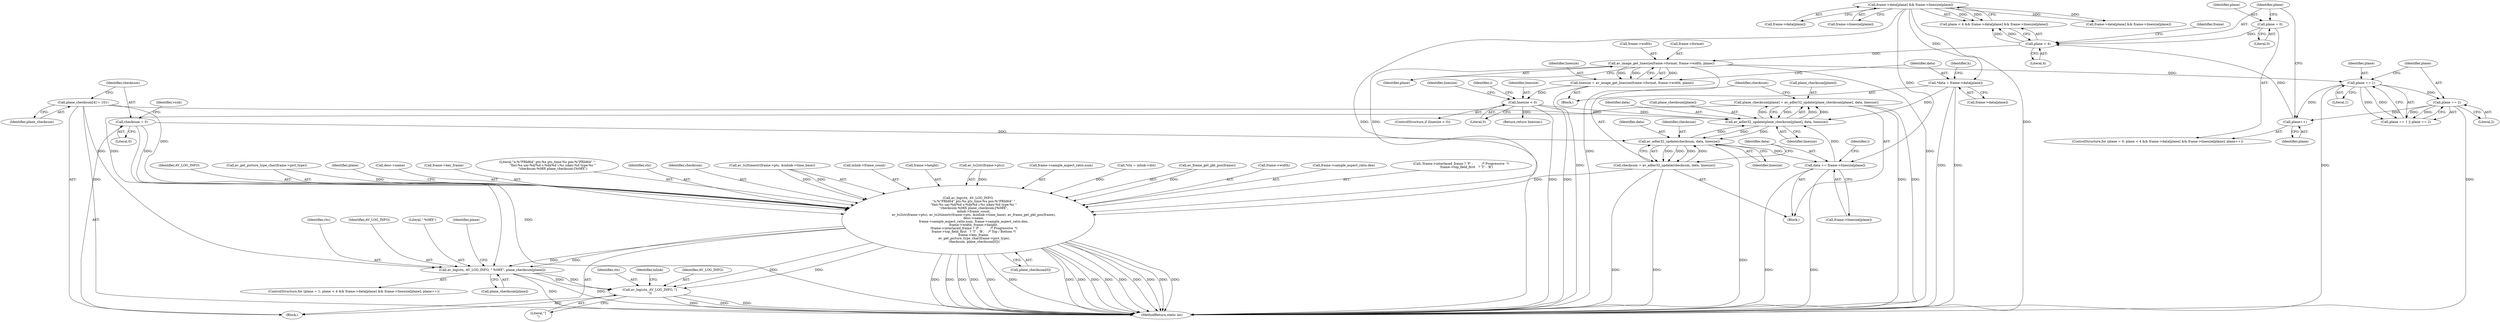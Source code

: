 digraph "0_FFmpeg_e43a0a232dbf6d3c161823c2e07c52e76227a1bc_9@API" {
"1000210" [label="(Call,plane_checksum[plane] = av_adler32_update(plane_checksum[plane], data, linesize))"];
"1000214" [label="(Call,av_adler32_update(plane_checksum[plane], data, linesize))"];
"1000120" [label="(Call,plane_checksum[4] = {0})"];
"1000210" [label="(Call,plane_checksum[plane] = av_adler32_update(plane_checksum[plane], data, linesize))"];
"1000226" [label="(Call,data += frame->linesize[plane])"];
"1000142" [label="(Call,frame->data[plane] && frame->linesize[plane])"];
"1000222" [label="(Call,av_adler32_update(checksum, data, linesize))"];
"1000220" [label="(Call,checksum = av_adler32_update(checksum, data, linesize))"];
"1000123" [label="(Call,checksum = 0)"];
"1000168" [label="(Call,*data = frame->data[plane])"];
"1000195" [label="(Call,linesize < 0)"];
"1000157" [label="(Call,linesize = av_image_get_linesize(frame->format, frame->width, plane))"];
"1000159" [label="(Call,av_image_get_linesize(frame->format, frame->width, plane))"];
"1000139" [label="(Call,plane < 4)"];
"1000153" [label="(Call,plane++)"];
"1000183" [label="(Call,plane == 2)"];
"1000180" [label="(Call,plane == 1)"];
"1000135" [label="(Call,plane = 0)"];
"1000317" [label="(Call,av_log(ctx, AV_LOG_INFO, \" %08X\", plane_checksum[plane]))"];
"1000324" [label="(Call,av_log(ctx, AV_LOG_INFO, \"]\n\"))"];
"1000233" [label="(Call,av_log(ctx, AV_LOG_INFO,\n           \"n:%\"PRId64\" pts:%s pts_time:%s pos:%\"PRId64\" \"\n           \"fmt:%s sar:%d/%d s:%dx%d i:%c iskey:%d type:%c \"\n           \"checksum:%08X plane_checksum:[%08X\",\n           inlink->frame_count,\n           av_ts2str(frame->pts), av_ts2timestr(frame->pts, &inlink->time_base), av_frame_get_pkt_pos(frame),\n           desc->name,\n           frame->sample_aspect_ratio.num, frame->sample_aspect_ratio.den,\n           frame->width, frame->height,\n           !frame->interlaced_frame ? 'P' :         /* Progressive  */\n           frame->top_field_first   ? 'T' : 'B',    /* Top / Bottom */\n           frame->key_frame,\n            av_get_picture_type_char(frame->pict_type),\n            checksum, plane_checksum[0]))"];
"1000326" [label="(Identifier,AV_LOG_INFO)"];
"1000199" [label="(Identifier,linesize)"];
"1000235" [label="(Identifier,AV_LOG_INFO)"];
"1000197" [label="(Literal,0)"];
"1000288" [label="(Call,av_get_picture_type_char(frame->pict_type))"];
"1000298" [label="(Identifier,plane)"];
"1000120" [label="(Call,plane_checksum[4] = {0})"];
"1000180" [label="(Call,plane == 1)"];
"1000293" [label="(Call,plane_checksum[0])"];
"1000304" [label="(Call,frame->data[plane] && frame->linesize[plane])"];
"1000254" [label="(Call,desc->name)"];
"1000137" [label="(Literal,0)"];
"1000158" [label="(Identifier,linesize)"];
"1000218" [label="(Identifier,data)"];
"1000134" [label="(ControlStructure,for (plane = 0; plane < 4 && frame->data[plane] && frame->linesize[plane]; plane++))"];
"1000139" [label="(Call,plane < 4)"];
"1000154" [label="(Identifier,plane)"];
"1000153" [label="(Call,plane++)"];
"1000285" [label="(Call,frame->key_frame)"];
"1000226" [label="(Call,data += frame->linesize[plane])"];
"1000125" [label="(Literal,0)"];
"1000182" [label="(Literal,1)"];
"1000179" [label="(Call,plane == 1 || plane == 2)"];
"1000136" [label="(Identifier,plane)"];
"1000236" [label="(Literal,\"n:%\"PRId64\" pts:%s pts_time:%s pos:%\"PRId64\" \"\n           \"fmt:%s sar:%d/%d s:%dx%d i:%c iskey:%d type:%c \"\n           \"checksum:%08X plane_checksum:[%08X\")"];
"1000319" [label="(Identifier,AV_LOG_INFO)"];
"1000227" [label="(Identifier,data)"];
"1000159" [label="(Call,av_image_get_linesize(frame->format, frame->width, plane))"];
"1000224" [label="(Identifier,data)"];
"1000222" [label="(Call,av_adler32_update(checksum, data, linesize))"];
"1000234" [label="(Identifier,ctx)"];
"1000209" [label="(Block,)"];
"1000169" [label="(Identifier,data)"];
"1000143" [label="(Call,frame->data[plane])"];
"1000160" [label="(Call,frame->format)"];
"1000105" [label="(Block,)"];
"1000140" [label="(Identifier,plane)"];
"1000292" [label="(Identifier,checksum)"];
"1000324" [label="(Call,av_log(ctx, AV_LOG_INFO, \"]\n\"))"];
"1000130" [label="(Identifier,vsub)"];
"1000184" [label="(Identifier,plane)"];
"1000142" [label="(Call,frame->data[plane] && frame->linesize[plane])"];
"1000244" [label="(Call,av_ts2timestr(frame->pts, &inlink->time_base))"];
"1000221" [label="(Identifier,checksum)"];
"1000237" [label="(Call,inlink->frame_count)"];
"1000166" [label="(Identifier,plane)"];
"1000325" [label="(Identifier,ctx)"];
"1000270" [label="(Call,frame->height)"];
"1000240" [label="(Call,av_ts2str(frame->pts))"];
"1000141" [label="(Literal,4)"];
"1000208" [label="(Identifier,i)"];
"1000320" [label="(Literal,\" %08X\")"];
"1000257" [label="(Call,frame->sample_aspect_ratio.num)"];
"1000211" [label="(Call,plane_checksum[plane])"];
"1000198" [label="(Return,return linesize;)"];
"1000183" [label="(Call,plane == 2)"];
"1000195" [label="(Call,linesize < 0)"];
"1000210" [label="(Call,plane_checksum[plane] = av_adler32_update(plane_checksum[plane], data, linesize))"];
"1000317" [label="(Call,av_log(ctx, AV_LOG_INFO, \" %08X\", plane_checksum[plane]))"];
"1000107" [label="(Call,*ctx = inlink->dst)"];
"1000214" [label="(Call,av_adler32_update(plane_checksum[plane], data, linesize))"];
"1000185" [label="(Literal,2)"];
"1000177" [label="(Identifier,h)"];
"1000233" [label="(Call,av_log(ctx, AV_LOG_INFO,\n           \"n:%\"PRId64\" pts:%s pts_time:%s pos:%\"PRId64\" \"\n           \"fmt:%s sar:%d/%d s:%dx%d i:%c iskey:%d type:%c \"\n           \"checksum:%08X plane_checksum:[%08X\",\n           inlink->frame_count,\n           av_ts2str(frame->pts), av_ts2timestr(frame->pts, &inlink->time_base), av_frame_get_pkt_pos(frame),\n           desc->name,\n           frame->sample_aspect_ratio.num, frame->sample_aspect_ratio.den,\n           frame->width, frame->height,\n           !frame->interlaced_frame ? 'P' :         /* Progressive  */\n           frame->top_field_first   ? 'T' : 'B',    /* Top / Bottom */\n           frame->key_frame,\n            av_get_picture_type_char(frame->pict_type),\n            checksum, plane_checksum[0]))"];
"1000252" [label="(Call,av_frame_get_pkt_pos(frame))"];
"1000296" [label="(ControlStructure,for (plane = 1; plane < 4 && frame->data[plane] && frame->linesize[plane]; plane++))"];
"1000316" [label="(Identifier,plane)"];
"1000155" [label="(Block,)"];
"1000202" [label="(Identifier,i)"];
"1000338" [label="(MethodReturn,static int)"];
"1000327" [label="(Literal,\"]\n\")"];
"1000138" [label="(Call,plane < 4 && frame->data[plane] && frame->linesize[plane])"];
"1000220" [label="(Call,checksum = av_adler32_update(checksum, data, linesize))"];
"1000219" [label="(Identifier,linesize)"];
"1000170" [label="(Call,frame->data[plane])"];
"1000145" [label="(Identifier,frame)"];
"1000267" [label="(Call,frame->width)"];
"1000163" [label="(Call,frame->width)"];
"1000223" [label="(Identifier,checksum)"];
"1000157" [label="(Call,linesize = av_image_get_linesize(frame->format, frame->width, plane))"];
"1000333" [label="(Identifier,inlink)"];
"1000194" [label="(ControlStructure,if (linesize < 0))"];
"1000196" [label="(Identifier,linesize)"];
"1000225" [label="(Identifier,linesize)"];
"1000124" [label="(Identifier,checksum)"];
"1000135" [label="(Call,plane = 0)"];
"1000123" [label="(Call,checksum = 0)"];
"1000168" [label="(Call,*data = frame->data[plane])"];
"1000262" [label="(Call,frame->sample_aspect_ratio.den)"];
"1000318" [label="(Identifier,ctx)"];
"1000228" [label="(Call,frame->linesize[plane])"];
"1000273" [label="(Call,!frame->interlaced_frame ? 'P' :         /* Progressive  */\n           frame->top_field_first   ? 'T' : 'B')"];
"1000181" [label="(Identifier,plane)"];
"1000321" [label="(Call,plane_checksum[plane])"];
"1000148" [label="(Call,frame->linesize[plane])"];
"1000215" [label="(Call,plane_checksum[plane])"];
"1000121" [label="(Identifier,plane_checksum)"];
"1000210" -> "1000209"  [label="AST: "];
"1000210" -> "1000214"  [label="CFG: "];
"1000211" -> "1000210"  [label="AST: "];
"1000214" -> "1000210"  [label="AST: "];
"1000221" -> "1000210"  [label="CFG: "];
"1000210" -> "1000338"  [label="DDG: "];
"1000210" -> "1000338"  [label="DDG: "];
"1000214" -> "1000210"  [label="DDG: "];
"1000214" -> "1000210"  [label="DDG: "];
"1000214" -> "1000210"  [label="DDG: "];
"1000210" -> "1000214"  [label="DDG: "];
"1000210" -> "1000317"  [label="DDG: "];
"1000214" -> "1000219"  [label="CFG: "];
"1000215" -> "1000214"  [label="AST: "];
"1000218" -> "1000214"  [label="AST: "];
"1000219" -> "1000214"  [label="AST: "];
"1000120" -> "1000214"  [label="DDG: "];
"1000226" -> "1000214"  [label="DDG: "];
"1000168" -> "1000214"  [label="DDG: "];
"1000222" -> "1000214"  [label="DDG: "];
"1000195" -> "1000214"  [label="DDG: "];
"1000214" -> "1000222"  [label="DDG: "];
"1000214" -> "1000222"  [label="DDG: "];
"1000120" -> "1000105"  [label="AST: "];
"1000120" -> "1000121"  [label="CFG: "];
"1000121" -> "1000120"  [label="AST: "];
"1000124" -> "1000120"  [label="CFG: "];
"1000120" -> "1000338"  [label="DDG: "];
"1000120" -> "1000233"  [label="DDG: "];
"1000120" -> "1000317"  [label="DDG: "];
"1000226" -> "1000209"  [label="AST: "];
"1000226" -> "1000228"  [label="CFG: "];
"1000227" -> "1000226"  [label="AST: "];
"1000228" -> "1000226"  [label="AST: "];
"1000208" -> "1000226"  [label="CFG: "];
"1000226" -> "1000338"  [label="DDG: "];
"1000226" -> "1000338"  [label="DDG: "];
"1000142" -> "1000226"  [label="DDG: "];
"1000222" -> "1000226"  [label="DDG: "];
"1000142" -> "1000138"  [label="AST: "];
"1000142" -> "1000143"  [label="CFG: "];
"1000142" -> "1000148"  [label="CFG: "];
"1000143" -> "1000142"  [label="AST: "];
"1000148" -> "1000142"  [label="AST: "];
"1000138" -> "1000142"  [label="CFG: "];
"1000142" -> "1000338"  [label="DDG: "];
"1000142" -> "1000338"  [label="DDG: "];
"1000142" -> "1000138"  [label="DDG: "];
"1000142" -> "1000138"  [label="DDG: "];
"1000142" -> "1000168"  [label="DDG: "];
"1000142" -> "1000304"  [label="DDG: "];
"1000142" -> "1000304"  [label="DDG: "];
"1000222" -> "1000220"  [label="AST: "];
"1000222" -> "1000225"  [label="CFG: "];
"1000223" -> "1000222"  [label="AST: "];
"1000224" -> "1000222"  [label="AST: "];
"1000225" -> "1000222"  [label="AST: "];
"1000220" -> "1000222"  [label="CFG: "];
"1000222" -> "1000338"  [label="DDG: "];
"1000222" -> "1000220"  [label="DDG: "];
"1000222" -> "1000220"  [label="DDG: "];
"1000222" -> "1000220"  [label="DDG: "];
"1000220" -> "1000222"  [label="DDG: "];
"1000123" -> "1000222"  [label="DDG: "];
"1000220" -> "1000209"  [label="AST: "];
"1000221" -> "1000220"  [label="AST: "];
"1000227" -> "1000220"  [label="CFG: "];
"1000220" -> "1000338"  [label="DDG: "];
"1000220" -> "1000338"  [label="DDG: "];
"1000220" -> "1000233"  [label="DDG: "];
"1000123" -> "1000105"  [label="AST: "];
"1000123" -> "1000125"  [label="CFG: "];
"1000124" -> "1000123"  [label="AST: "];
"1000125" -> "1000123"  [label="AST: "];
"1000130" -> "1000123"  [label="CFG: "];
"1000123" -> "1000338"  [label="DDG: "];
"1000123" -> "1000233"  [label="DDG: "];
"1000168" -> "1000155"  [label="AST: "];
"1000168" -> "1000170"  [label="CFG: "];
"1000169" -> "1000168"  [label="AST: "];
"1000170" -> "1000168"  [label="AST: "];
"1000177" -> "1000168"  [label="CFG: "];
"1000168" -> "1000338"  [label="DDG: "];
"1000168" -> "1000338"  [label="DDG: "];
"1000195" -> "1000194"  [label="AST: "];
"1000195" -> "1000197"  [label="CFG: "];
"1000196" -> "1000195"  [label="AST: "];
"1000197" -> "1000195"  [label="AST: "];
"1000199" -> "1000195"  [label="CFG: "];
"1000202" -> "1000195"  [label="CFG: "];
"1000195" -> "1000338"  [label="DDG: "];
"1000195" -> "1000338"  [label="DDG: "];
"1000157" -> "1000195"  [label="DDG: "];
"1000195" -> "1000198"  [label="DDG: "];
"1000157" -> "1000155"  [label="AST: "];
"1000157" -> "1000159"  [label="CFG: "];
"1000158" -> "1000157"  [label="AST: "];
"1000159" -> "1000157"  [label="AST: "];
"1000169" -> "1000157"  [label="CFG: "];
"1000157" -> "1000338"  [label="DDG: "];
"1000159" -> "1000157"  [label="DDG: "];
"1000159" -> "1000157"  [label="DDG: "];
"1000159" -> "1000157"  [label="DDG: "];
"1000159" -> "1000166"  [label="CFG: "];
"1000160" -> "1000159"  [label="AST: "];
"1000163" -> "1000159"  [label="AST: "];
"1000166" -> "1000159"  [label="AST: "];
"1000159" -> "1000338"  [label="DDG: "];
"1000159" -> "1000338"  [label="DDG: "];
"1000139" -> "1000159"  [label="DDG: "];
"1000159" -> "1000180"  [label="DDG: "];
"1000159" -> "1000233"  [label="DDG: "];
"1000139" -> "1000138"  [label="AST: "];
"1000139" -> "1000141"  [label="CFG: "];
"1000140" -> "1000139"  [label="AST: "];
"1000141" -> "1000139"  [label="AST: "];
"1000145" -> "1000139"  [label="CFG: "];
"1000138" -> "1000139"  [label="CFG: "];
"1000139" -> "1000138"  [label="DDG: "];
"1000139" -> "1000138"  [label="DDG: "];
"1000153" -> "1000139"  [label="DDG: "];
"1000135" -> "1000139"  [label="DDG: "];
"1000153" -> "1000134"  [label="AST: "];
"1000153" -> "1000154"  [label="CFG: "];
"1000154" -> "1000153"  [label="AST: "];
"1000140" -> "1000153"  [label="CFG: "];
"1000183" -> "1000153"  [label="DDG: "];
"1000180" -> "1000153"  [label="DDG: "];
"1000183" -> "1000179"  [label="AST: "];
"1000183" -> "1000185"  [label="CFG: "];
"1000184" -> "1000183"  [label="AST: "];
"1000185" -> "1000183"  [label="AST: "];
"1000179" -> "1000183"  [label="CFG: "];
"1000183" -> "1000338"  [label="DDG: "];
"1000183" -> "1000179"  [label="DDG: "];
"1000183" -> "1000179"  [label="DDG: "];
"1000180" -> "1000183"  [label="DDG: "];
"1000180" -> "1000179"  [label="AST: "];
"1000180" -> "1000182"  [label="CFG: "];
"1000181" -> "1000180"  [label="AST: "];
"1000182" -> "1000180"  [label="AST: "];
"1000184" -> "1000180"  [label="CFG: "];
"1000179" -> "1000180"  [label="CFG: "];
"1000180" -> "1000338"  [label="DDG: "];
"1000180" -> "1000179"  [label="DDG: "];
"1000180" -> "1000179"  [label="DDG: "];
"1000135" -> "1000134"  [label="AST: "];
"1000135" -> "1000137"  [label="CFG: "];
"1000136" -> "1000135"  [label="AST: "];
"1000137" -> "1000135"  [label="AST: "];
"1000140" -> "1000135"  [label="CFG: "];
"1000317" -> "1000296"  [label="AST: "];
"1000317" -> "1000321"  [label="CFG: "];
"1000318" -> "1000317"  [label="AST: "];
"1000319" -> "1000317"  [label="AST: "];
"1000320" -> "1000317"  [label="AST: "];
"1000321" -> "1000317"  [label="AST: "];
"1000316" -> "1000317"  [label="CFG: "];
"1000317" -> "1000338"  [label="DDG: "];
"1000317" -> "1000338"  [label="DDG: "];
"1000233" -> "1000317"  [label="DDG: "];
"1000233" -> "1000317"  [label="DDG: "];
"1000317" -> "1000324"  [label="DDG: "];
"1000317" -> "1000324"  [label="DDG: "];
"1000324" -> "1000105"  [label="AST: "];
"1000324" -> "1000327"  [label="CFG: "];
"1000325" -> "1000324"  [label="AST: "];
"1000326" -> "1000324"  [label="AST: "];
"1000327" -> "1000324"  [label="AST: "];
"1000333" -> "1000324"  [label="CFG: "];
"1000324" -> "1000338"  [label="DDG: "];
"1000324" -> "1000338"  [label="DDG: "];
"1000324" -> "1000338"  [label="DDG: "];
"1000233" -> "1000324"  [label="DDG: "];
"1000233" -> "1000324"  [label="DDG: "];
"1000233" -> "1000105"  [label="AST: "];
"1000233" -> "1000293"  [label="CFG: "];
"1000234" -> "1000233"  [label="AST: "];
"1000235" -> "1000233"  [label="AST: "];
"1000236" -> "1000233"  [label="AST: "];
"1000237" -> "1000233"  [label="AST: "];
"1000240" -> "1000233"  [label="AST: "];
"1000244" -> "1000233"  [label="AST: "];
"1000252" -> "1000233"  [label="AST: "];
"1000254" -> "1000233"  [label="AST: "];
"1000257" -> "1000233"  [label="AST: "];
"1000262" -> "1000233"  [label="AST: "];
"1000267" -> "1000233"  [label="AST: "];
"1000270" -> "1000233"  [label="AST: "];
"1000273" -> "1000233"  [label="AST: "];
"1000285" -> "1000233"  [label="AST: "];
"1000288" -> "1000233"  [label="AST: "];
"1000292" -> "1000233"  [label="AST: "];
"1000293" -> "1000233"  [label="AST: "];
"1000298" -> "1000233"  [label="CFG: "];
"1000233" -> "1000338"  [label="DDG: "];
"1000233" -> "1000338"  [label="DDG: "];
"1000233" -> "1000338"  [label="DDG: "];
"1000233" -> "1000338"  [label="DDG: "];
"1000233" -> "1000338"  [label="DDG: "];
"1000233" -> "1000338"  [label="DDG: "];
"1000233" -> "1000338"  [label="DDG: "];
"1000233" -> "1000338"  [label="DDG: "];
"1000233" -> "1000338"  [label="DDG: "];
"1000233" -> "1000338"  [label="DDG: "];
"1000233" -> "1000338"  [label="DDG: "];
"1000233" -> "1000338"  [label="DDG: "];
"1000233" -> "1000338"  [label="DDG: "];
"1000233" -> "1000338"  [label="DDG: "];
"1000233" -> "1000338"  [label="DDG: "];
"1000107" -> "1000233"  [label="DDG: "];
"1000240" -> "1000233"  [label="DDG: "];
"1000244" -> "1000233"  [label="DDG: "];
"1000244" -> "1000233"  [label="DDG: "];
"1000252" -> "1000233"  [label="DDG: "];
"1000288" -> "1000233"  [label="DDG: "];
}
